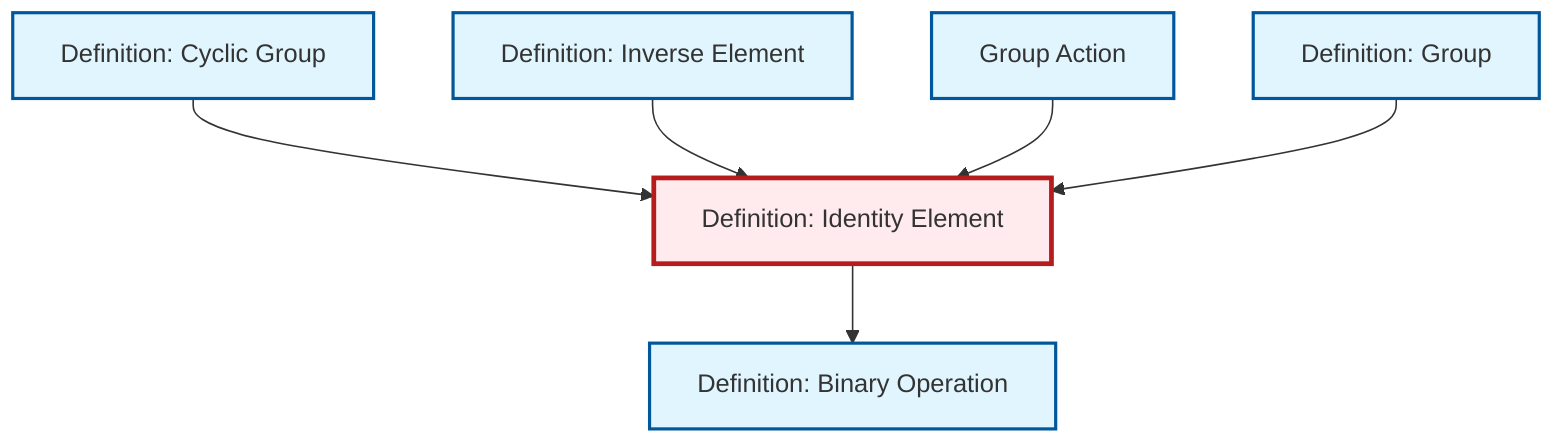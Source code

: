 graph TD
    classDef definition fill:#e1f5fe,stroke:#01579b,stroke-width:2px
    classDef theorem fill:#f3e5f5,stroke:#4a148c,stroke-width:2px
    classDef axiom fill:#fff3e0,stroke:#e65100,stroke-width:2px
    classDef example fill:#e8f5e9,stroke:#1b5e20,stroke-width:2px
    classDef current fill:#ffebee,stroke:#b71c1c,stroke-width:3px
    def-inverse-element["Definition: Inverse Element"]:::definition
    def-binary-operation["Definition: Binary Operation"]:::definition
    def-identity-element["Definition: Identity Element"]:::definition
    def-group["Definition: Group"]:::definition
    def-cyclic-group["Definition: Cyclic Group"]:::definition
    def-group-action["Group Action"]:::definition
    def-identity-element --> def-binary-operation
    def-cyclic-group --> def-identity-element
    def-inverse-element --> def-identity-element
    def-group-action --> def-identity-element
    def-group --> def-identity-element
    class def-identity-element current